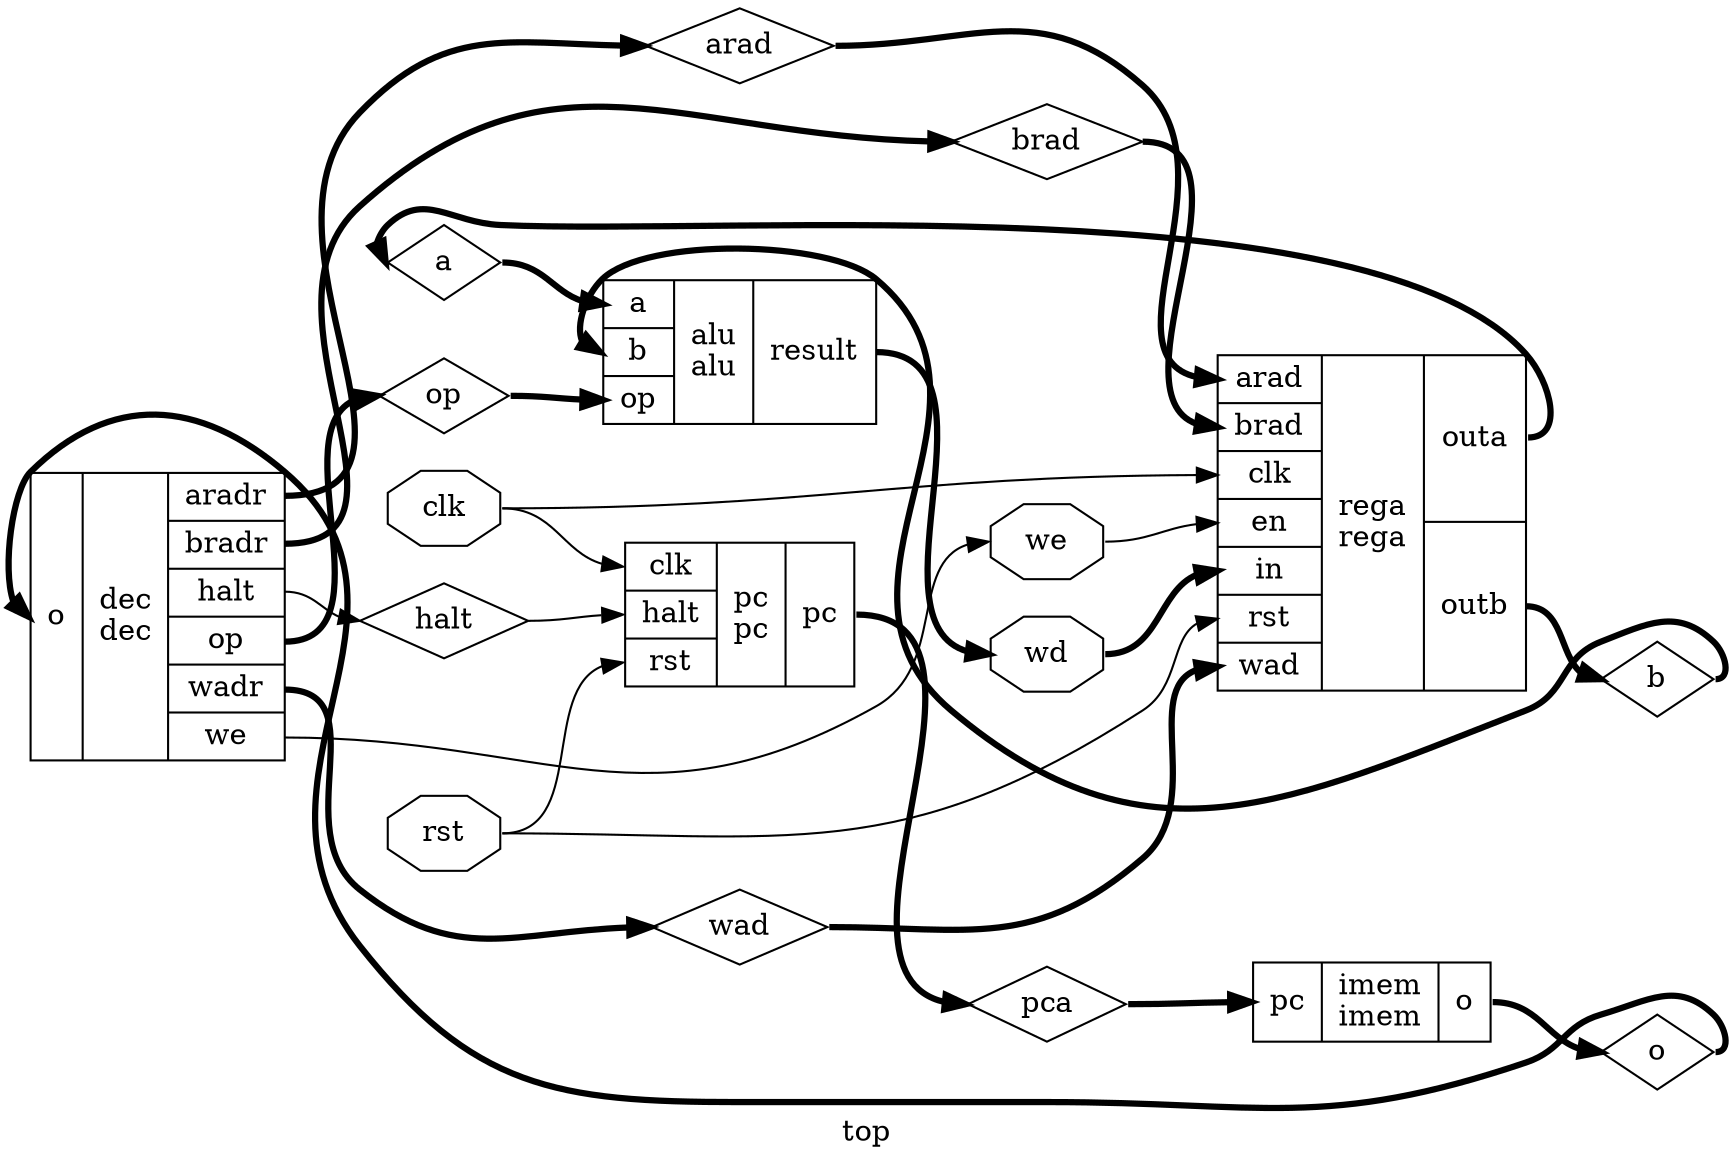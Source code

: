 digraph "top" {
label="top";
rankdir="LR";
remincross=true;
n2 [ shape=diamond, label="a", color="black", fontcolor="black" ];
n3 [ shape=diamond, label="arad", color="black", fontcolor="black" ];
n4 [ shape=diamond, label="b", color="black", fontcolor="black" ];
n5 [ shape=diamond, label="brad", color="black", fontcolor="black" ];
n6 [ shape=octagon, label="clk", color="black", fontcolor="black" ];
n7 [ shape=diamond, label="halt", color="black", fontcolor="black" ];
n8 [ shape=diamond, label="o", color="black", fontcolor="black" ];
n9 [ shape=diamond, label="op", color="black", fontcolor="black" ];
n10 [ shape=diamond, label="pca", color="black", fontcolor="black" ];
n11 [ shape=octagon, label="rst", color="black", fontcolor="black" ];
n12 [ shape=diamond, label="wad", color="black", fontcolor="black" ];
n13 [ shape=octagon, label="wd", color="black", fontcolor="black" ];
n14 [ shape=octagon, label="we", color="black", fontcolor="black" ];
c16 [ shape=record, label="{{<p2> a|<p4> b|<p9> op}|alu\nalu|{<p15> result}}" ];
c20 [ shape=record, label="{{<p8> o}|dec\ndec|{<p17> aradr|<p18> bradr|<p7> halt|<p9> op|<p19> wadr|<p14> we}}" ];
c22 [ shape=record, label="{{<p21> pc}|imem\nimem|{<p8> o}}" ];
c21 [ shape=record, label="{{<p6> clk|<p7> halt|<p11> rst}|pc\npc|{<p21> pc}}" ];
c27 [ shape=record, label="{{<p3> arad|<p5> brad|<p6> clk|<p23> en|<p24> in|<p11> rst|<p12> wad}|rega\nrega|{<p25> outa|<p26> outb}}" ];
c21:p21:e -> n10:w [color="black", style="setlinewidth(3)", label=""];
n10:e -> c22:p21:w [color="black", style="setlinewidth(3)", label=""];
n11:e -> c21:p11:w [color="black", label=""];
n11:e -> c27:p11:w [color="black", label=""];
c20:p19:e -> n12:w [color="black", style="setlinewidth(3)", label=""];
n12:e -> c27:p12:w [color="black", style="setlinewidth(3)", label=""];
c16:p15:e -> n13:w [color="black", style="setlinewidth(3)", label=""];
n13:e -> c27:p24:w [color="black", style="setlinewidth(3)", label=""];
c20:p14:e -> n14:w [color="black", label=""];
n14:e -> c27:p23:w [color="black", label=""];
c27:p25:e -> n2:w [color="black", style="setlinewidth(3)", label=""];
n2:e -> c16:p2:w [color="black", style="setlinewidth(3)", label=""];
c20:p17:e -> n3:w [color="black", style="setlinewidth(3)", label=""];
n3:e -> c27:p3:w [color="black", style="setlinewidth(3)", label=""];
c27:p26:e -> n4:w [color="black", style="setlinewidth(3)", label=""];
n4:e -> c16:p4:w [color="black", style="setlinewidth(3)", label=""];
c20:p18:e -> n5:w [color="black", style="setlinewidth(3)", label=""];
n5:e -> c27:p5:w [color="black", style="setlinewidth(3)", label=""];
n6:e -> c21:p6:w [color="black", label=""];
n6:e -> c27:p6:w [color="black", label=""];
c20:p7:e -> n7:w [color="black", label=""];
n7:e -> c21:p7:w [color="black", label=""];
c22:p8:e -> n8:w [color="black", style="setlinewidth(3)", label=""];
n8:e -> c20:p8:w [color="black", style="setlinewidth(3)", label=""];
c20:p9:e -> n9:w [color="black", style="setlinewidth(3)", label=""];
n9:e -> c16:p9:w [color="black", style="setlinewidth(3)", label=""];
}
